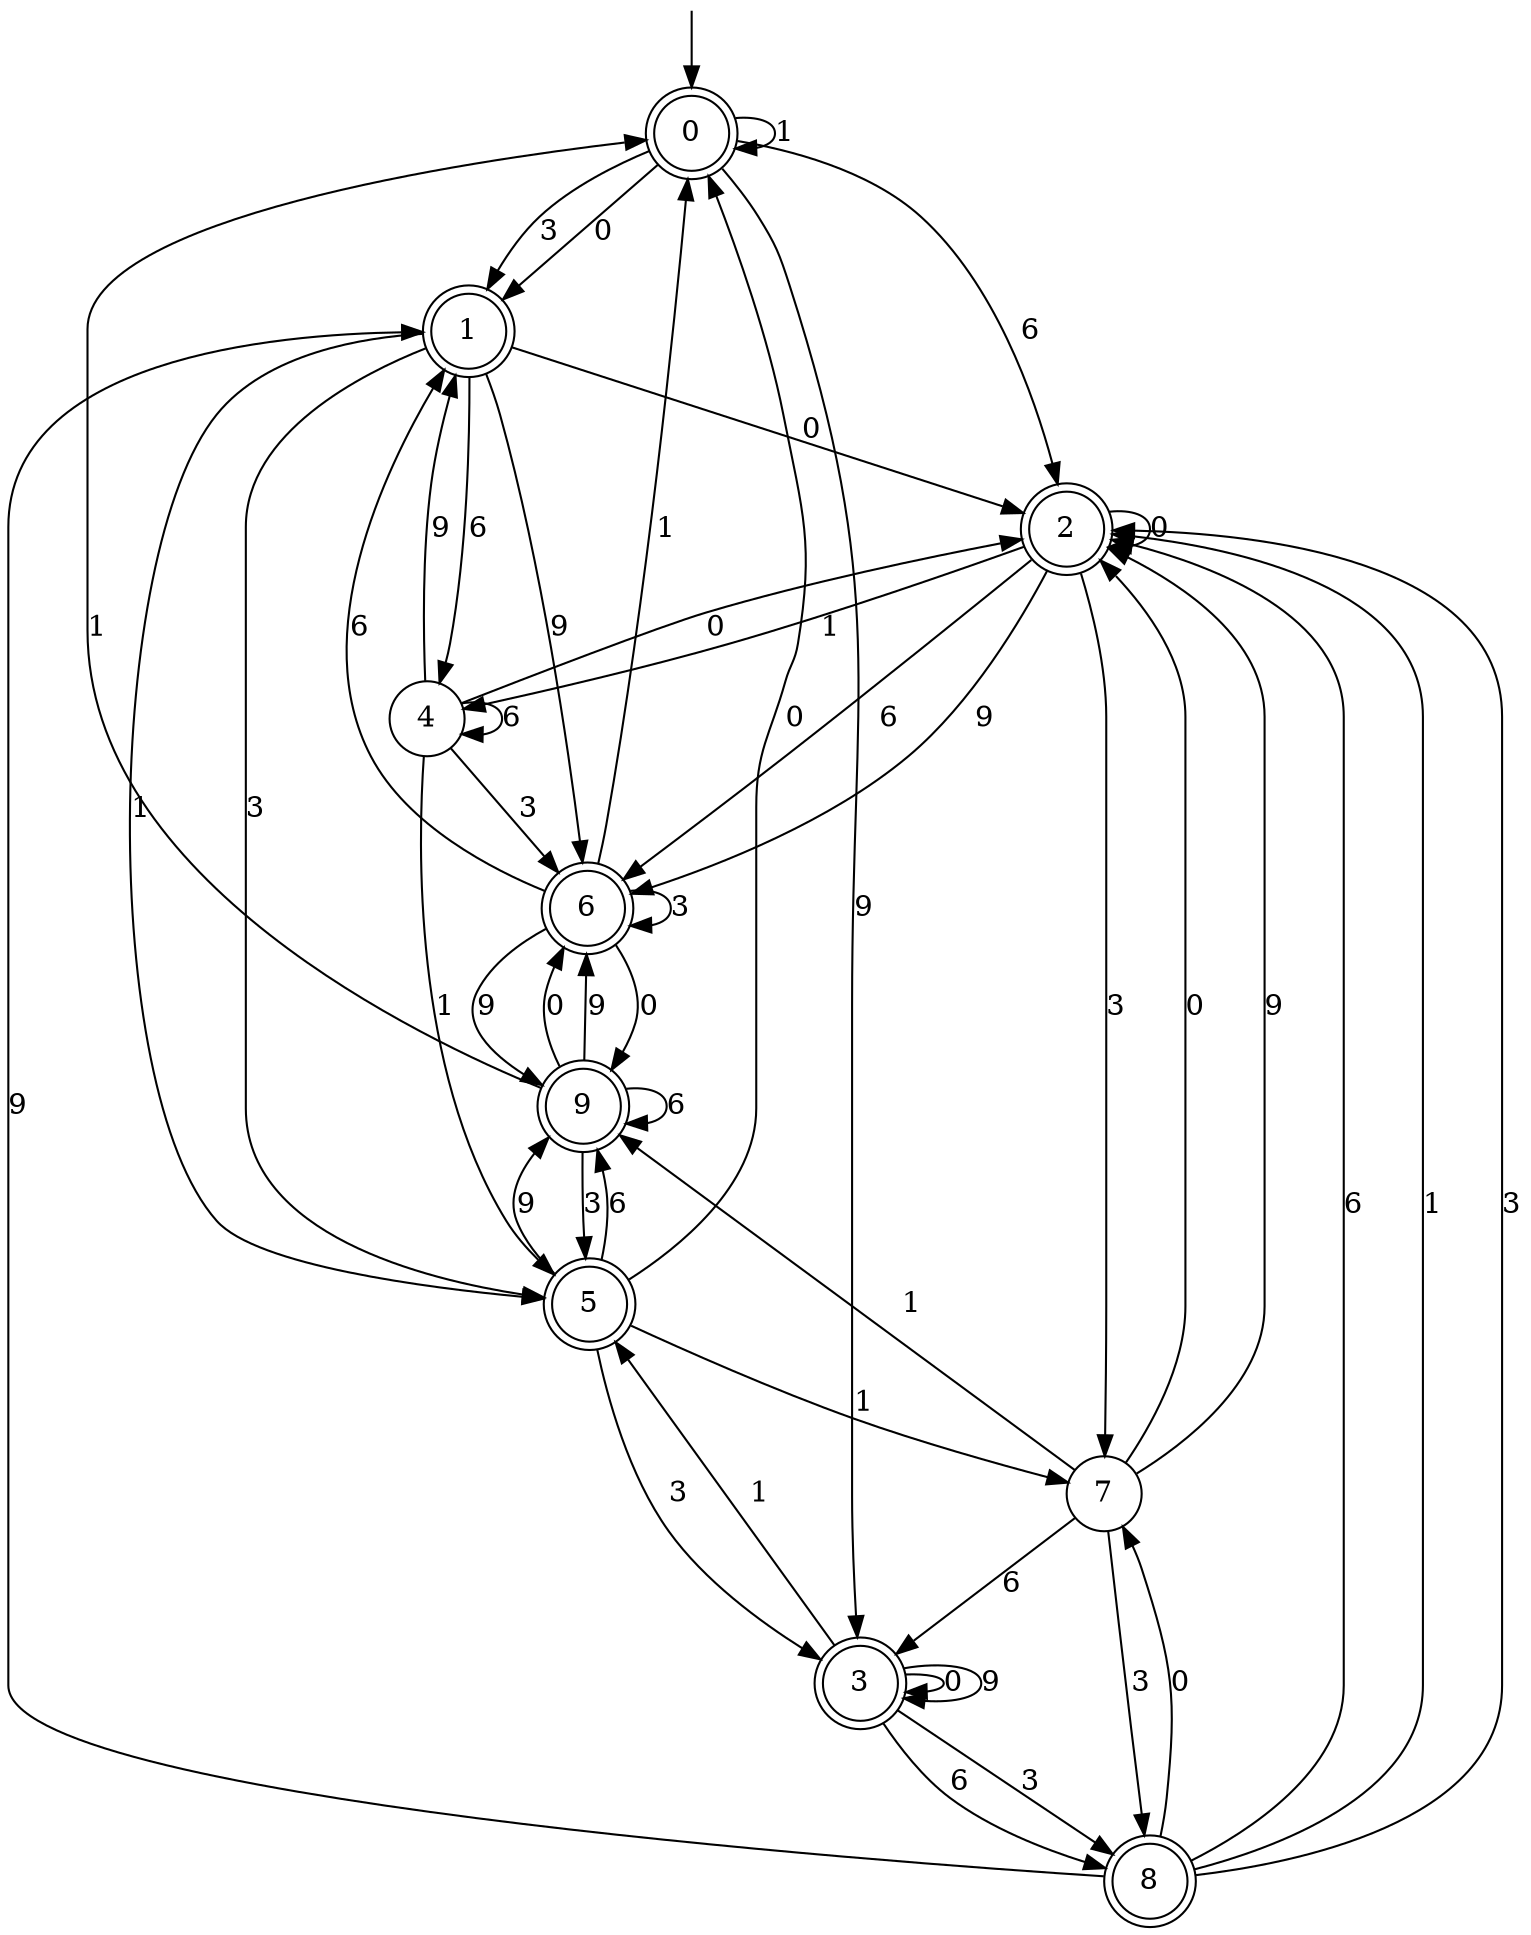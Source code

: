 digraph g {

	s0 [shape="doublecircle" label="0"];
	s1 [shape="doublecircle" label="1"];
	s2 [shape="doublecircle" label="2"];
	s3 [shape="doublecircle" label="3"];
	s4 [shape="circle" label="4"];
	s5 [shape="doublecircle" label="5"];
	s6 [shape="doublecircle" label="6"];
	s7 [shape="circle" label="7"];
	s8 [shape="doublecircle" label="8"];
	s9 [shape="doublecircle" label="9"];
	s0 -> s1 [label="0"];
	s0 -> s2 [label="6"];
	s0 -> s0 [label="1"];
	s0 -> s1 [label="3"];
	s0 -> s3 [label="9"];
	s1 -> s2 [label="0"];
	s1 -> s4 [label="6"];
	s1 -> s5 [label="1"];
	s1 -> s5 [label="3"];
	s1 -> s6 [label="9"];
	s2 -> s2 [label="0"];
	s2 -> s6 [label="6"];
	s2 -> s4 [label="1"];
	s2 -> s7 [label="3"];
	s2 -> s6 [label="9"];
	s3 -> s3 [label="0"];
	s3 -> s8 [label="6"];
	s3 -> s5 [label="1"];
	s3 -> s8 [label="3"];
	s3 -> s3 [label="9"];
	s4 -> s2 [label="0"];
	s4 -> s4 [label="6"];
	s4 -> s5 [label="1"];
	s4 -> s6 [label="3"];
	s4 -> s1 [label="9"];
	s5 -> s0 [label="0"];
	s5 -> s9 [label="6"];
	s5 -> s7 [label="1"];
	s5 -> s3 [label="3"];
	s5 -> s9 [label="9"];
	s6 -> s9 [label="0"];
	s6 -> s1 [label="6"];
	s6 -> s0 [label="1"];
	s6 -> s6 [label="3"];
	s6 -> s9 [label="9"];
	s7 -> s2 [label="0"];
	s7 -> s3 [label="6"];
	s7 -> s9 [label="1"];
	s7 -> s8 [label="3"];
	s7 -> s2 [label="9"];
	s8 -> s7 [label="0"];
	s8 -> s2 [label="6"];
	s8 -> s2 [label="1"];
	s8 -> s2 [label="3"];
	s8 -> s1 [label="9"];
	s9 -> s6 [label="0"];
	s9 -> s9 [label="6"];
	s9 -> s0 [label="1"];
	s9 -> s5 [label="3"];
	s9 -> s6 [label="9"];

__start0 [label="" shape="none" width="0" height="0"];
__start0 -> s0;

}
